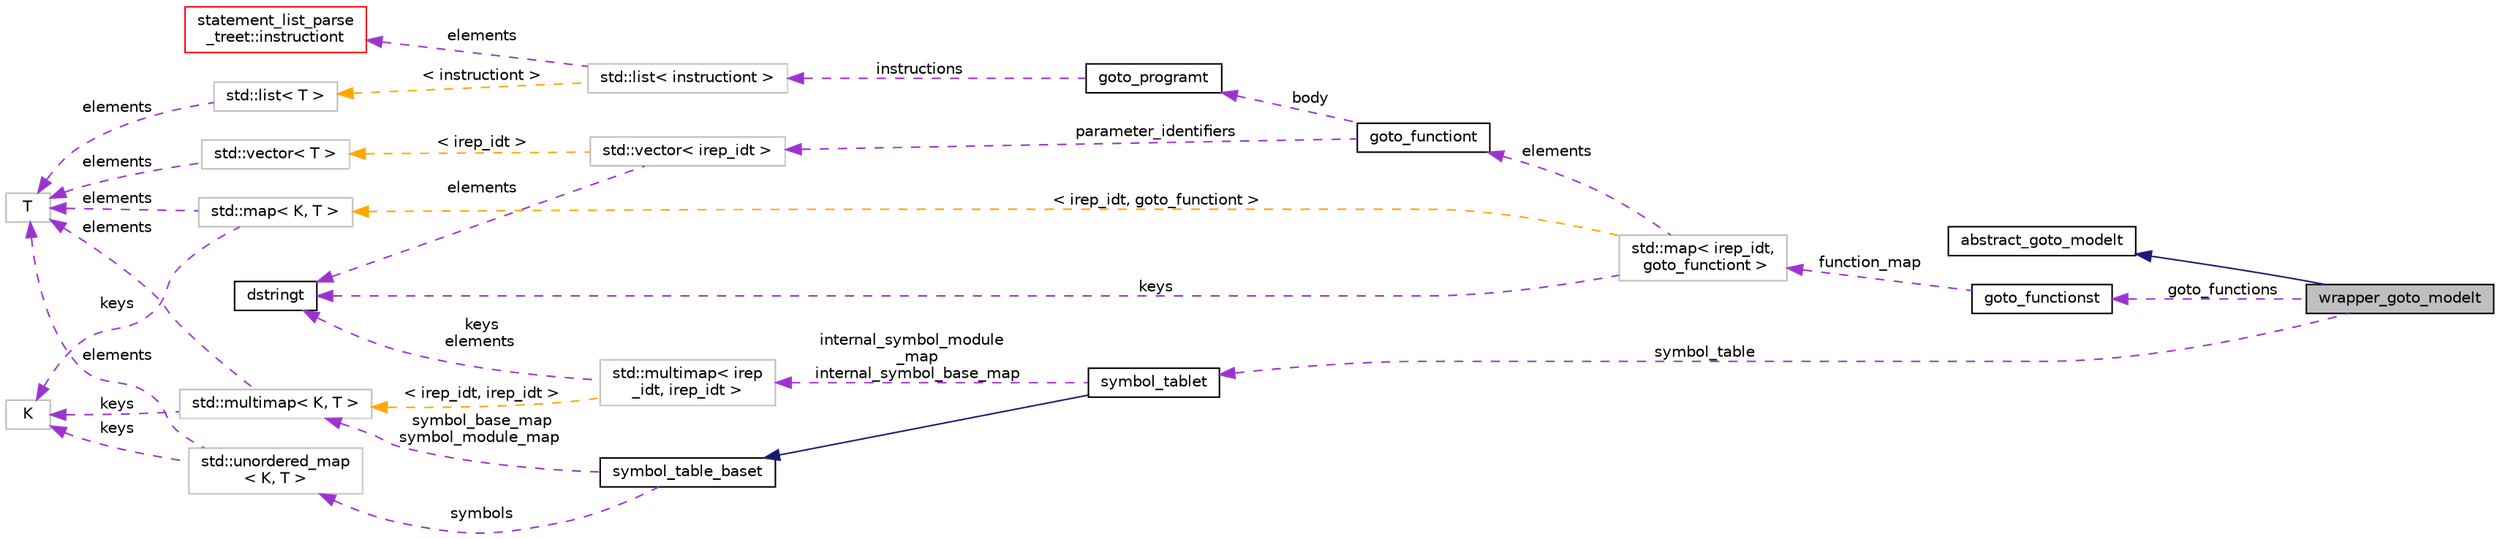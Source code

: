 digraph "wrapper_goto_modelt"
{
 // LATEX_PDF_SIZE
  bgcolor="transparent";
  edge [fontname="Helvetica",fontsize="10",labelfontname="Helvetica",labelfontsize="10"];
  node [fontname="Helvetica",fontsize="10",shape=record];
  rankdir="LR";
  Node1 [label="wrapper_goto_modelt",height=0.2,width=0.4,color="black", fillcolor="grey75", style="filled", fontcolor="black",tooltip="Class providing the abstract GOTO model interface onto an unrelated symbol table and goto_functionst."];
  Node2 -> Node1 [dir="back",color="midnightblue",fontsize="10",style="solid",fontname="Helvetica"];
  Node2 [label="abstract_goto_modelt",height=0.2,width=0.4,color="black",URL="$classabstract__goto__modelt.html",tooltip="Abstract interface to eager or lazy GOTO models."];
  Node3 -> Node1 [dir="back",color="darkorchid3",fontsize="10",style="dashed",label=" symbol_table" ,fontname="Helvetica"];
  Node3 [label="symbol_tablet",height=0.2,width=0.4,color="black",URL="$classsymbol__tablet.html",tooltip="The symbol table."];
  Node4 -> Node3 [dir="back",color="midnightblue",fontsize="10",style="solid",fontname="Helvetica"];
  Node4 [label="symbol_table_baset",height=0.2,width=0.4,color="black",URL="$classsymbol__table__baset.html",tooltip="The symbol table base class interface."];
  Node5 -> Node4 [dir="back",color="darkorchid3",fontsize="10",style="dashed",label=" symbol_base_map\nsymbol_module_map" ,fontname="Helvetica"];
  Node5 [label="std::multimap\< K, T \>",height=0.2,width=0.4,color="grey75",tooltip="STL class."];
  Node6 -> Node5 [dir="back",color="darkorchid3",fontsize="10",style="dashed",label=" keys" ,fontname="Helvetica"];
  Node6 [label="K",height=0.2,width=0.4,color="grey75",tooltip=" "];
  Node7 -> Node5 [dir="back",color="darkorchid3",fontsize="10",style="dashed",label=" elements" ,fontname="Helvetica"];
  Node7 [label="T",height=0.2,width=0.4,color="grey75",tooltip=" "];
  Node8 -> Node4 [dir="back",color="darkorchid3",fontsize="10",style="dashed",label=" symbols" ,fontname="Helvetica"];
  Node8 [label="std::unordered_map\l\< K, T \>",height=0.2,width=0.4,color="grey75",tooltip="STL class."];
  Node6 -> Node8 [dir="back",color="darkorchid3",fontsize="10",style="dashed",label=" keys" ,fontname="Helvetica"];
  Node7 -> Node8 [dir="back",color="darkorchid3",fontsize="10",style="dashed",label=" elements" ,fontname="Helvetica"];
  Node9 -> Node3 [dir="back",color="darkorchid3",fontsize="10",style="dashed",label=" internal_symbol_module\l_map\ninternal_symbol_base_map" ,fontname="Helvetica"];
  Node9 [label="std::multimap\< irep\l_idt, irep_idt \>",height=0.2,width=0.4,color="grey75",tooltip=" "];
  Node10 -> Node9 [dir="back",color="darkorchid3",fontsize="10",style="dashed",label=" keys\nelements" ,fontname="Helvetica"];
  Node10 [label="dstringt",height=0.2,width=0.4,color="black",URL="$classdstringt.html",tooltip="dstringt has one field, an unsigned integer no which is an index into a static table of strings."];
  Node5 -> Node9 [dir="back",color="orange",fontsize="10",style="dashed",label=" \< irep_idt, irep_idt \>" ,fontname="Helvetica"];
  Node11 -> Node1 [dir="back",color="darkorchid3",fontsize="10",style="dashed",label=" goto_functions" ,fontname="Helvetica"];
  Node11 [label="goto_functionst",height=0.2,width=0.4,color="black",URL="$classgoto__functionst.html",tooltip="A collection of goto functions."];
  Node12 -> Node11 [dir="back",color="darkorchid3",fontsize="10",style="dashed",label=" function_map" ,fontname="Helvetica"];
  Node12 [label="std::map\< irep_idt,\l goto_functiont \>",height=0.2,width=0.4,color="grey75",tooltip=" "];
  Node13 -> Node12 [dir="back",color="darkorchid3",fontsize="10",style="dashed",label=" elements" ,fontname="Helvetica"];
  Node13 [label="goto_functiont",height=0.2,width=0.4,color="black",URL="$classgoto__functiont.html",tooltip="A goto function, consisting of function body (see body) and parameter identifiers (see parameter_iden..."];
  Node14 -> Node13 [dir="back",color="darkorchid3",fontsize="10",style="dashed",label=" parameter_identifiers" ,fontname="Helvetica"];
  Node14 [label="std::vector\< irep_idt \>",height=0.2,width=0.4,color="grey75",tooltip=" "];
  Node10 -> Node14 [dir="back",color="darkorchid3",fontsize="10",style="dashed",label=" elements" ,fontname="Helvetica"];
  Node15 -> Node14 [dir="back",color="orange",fontsize="10",style="dashed",label=" \< irep_idt \>" ,fontname="Helvetica"];
  Node15 [label="std::vector\< T \>",height=0.2,width=0.4,color="grey75",tooltip="STL class."];
  Node7 -> Node15 [dir="back",color="darkorchid3",fontsize="10",style="dashed",label=" elements" ,fontname="Helvetica"];
  Node16 -> Node13 [dir="back",color="darkorchid3",fontsize="10",style="dashed",label=" body" ,fontname="Helvetica"];
  Node16 [label="goto_programt",height=0.2,width=0.4,color="black",URL="$classgoto__programt.html",tooltip="A generic container class for the GOTO intermediate representation of one function."];
  Node17 -> Node16 [dir="back",color="darkorchid3",fontsize="10",style="dashed",label=" instructions" ,fontname="Helvetica"];
  Node17 [label="std::list\< instructiont \>",height=0.2,width=0.4,color="grey75",tooltip=" "];
  Node18 -> Node17 [dir="back",color="darkorchid3",fontsize="10",style="dashed",label=" elements" ,fontname="Helvetica"];
  Node18 [label="statement_list_parse\l_treet::instructiont",height=0.2,width=0.4,color="red",URL="$structstatement__list__parse__treet_1_1instructiont.html",tooltip="Represents a regular Statement List instruction which consists out of one or more codet tokens."];
  Node28 -> Node17 [dir="back",color="orange",fontsize="10",style="dashed",label=" \< instructiont \>" ,fontname="Helvetica"];
  Node28 [label="std::list\< T \>",height=0.2,width=0.4,color="grey75",tooltip="STL class."];
  Node7 -> Node28 [dir="back",color="darkorchid3",fontsize="10",style="dashed",label=" elements" ,fontname="Helvetica"];
  Node10 -> Node12 [dir="back",color="darkorchid3",fontsize="10",style="dashed",label=" keys" ,fontname="Helvetica"];
  Node29 -> Node12 [dir="back",color="orange",fontsize="10",style="dashed",label=" \< irep_idt, goto_functiont \>" ,fontname="Helvetica"];
  Node29 [label="std::map\< K, T \>",height=0.2,width=0.4,color="grey75",tooltip="STL class."];
  Node6 -> Node29 [dir="back",color="darkorchid3",fontsize="10",style="dashed",label=" keys" ,fontname="Helvetica"];
  Node7 -> Node29 [dir="back",color="darkorchid3",fontsize="10",style="dashed",label=" elements" ,fontname="Helvetica"];
}

